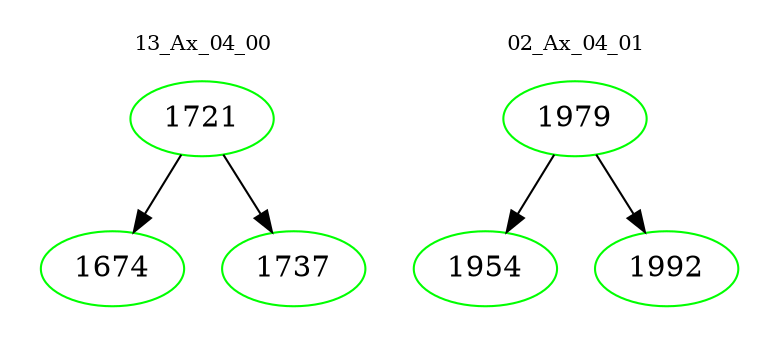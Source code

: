 digraph{
subgraph cluster_0 {
color = white
label = "13_Ax_04_00";
fontsize=10;
T0_1721 [label="1721", color="green"]
T0_1721 -> T0_1674 [color="black"]
T0_1674 [label="1674", color="green"]
T0_1721 -> T0_1737 [color="black"]
T0_1737 [label="1737", color="green"]
}
subgraph cluster_1 {
color = white
label = "02_Ax_04_01";
fontsize=10;
T1_1979 [label="1979", color="green"]
T1_1979 -> T1_1954 [color="black"]
T1_1954 [label="1954", color="green"]
T1_1979 -> T1_1992 [color="black"]
T1_1992 [label="1992", color="green"]
}
}
